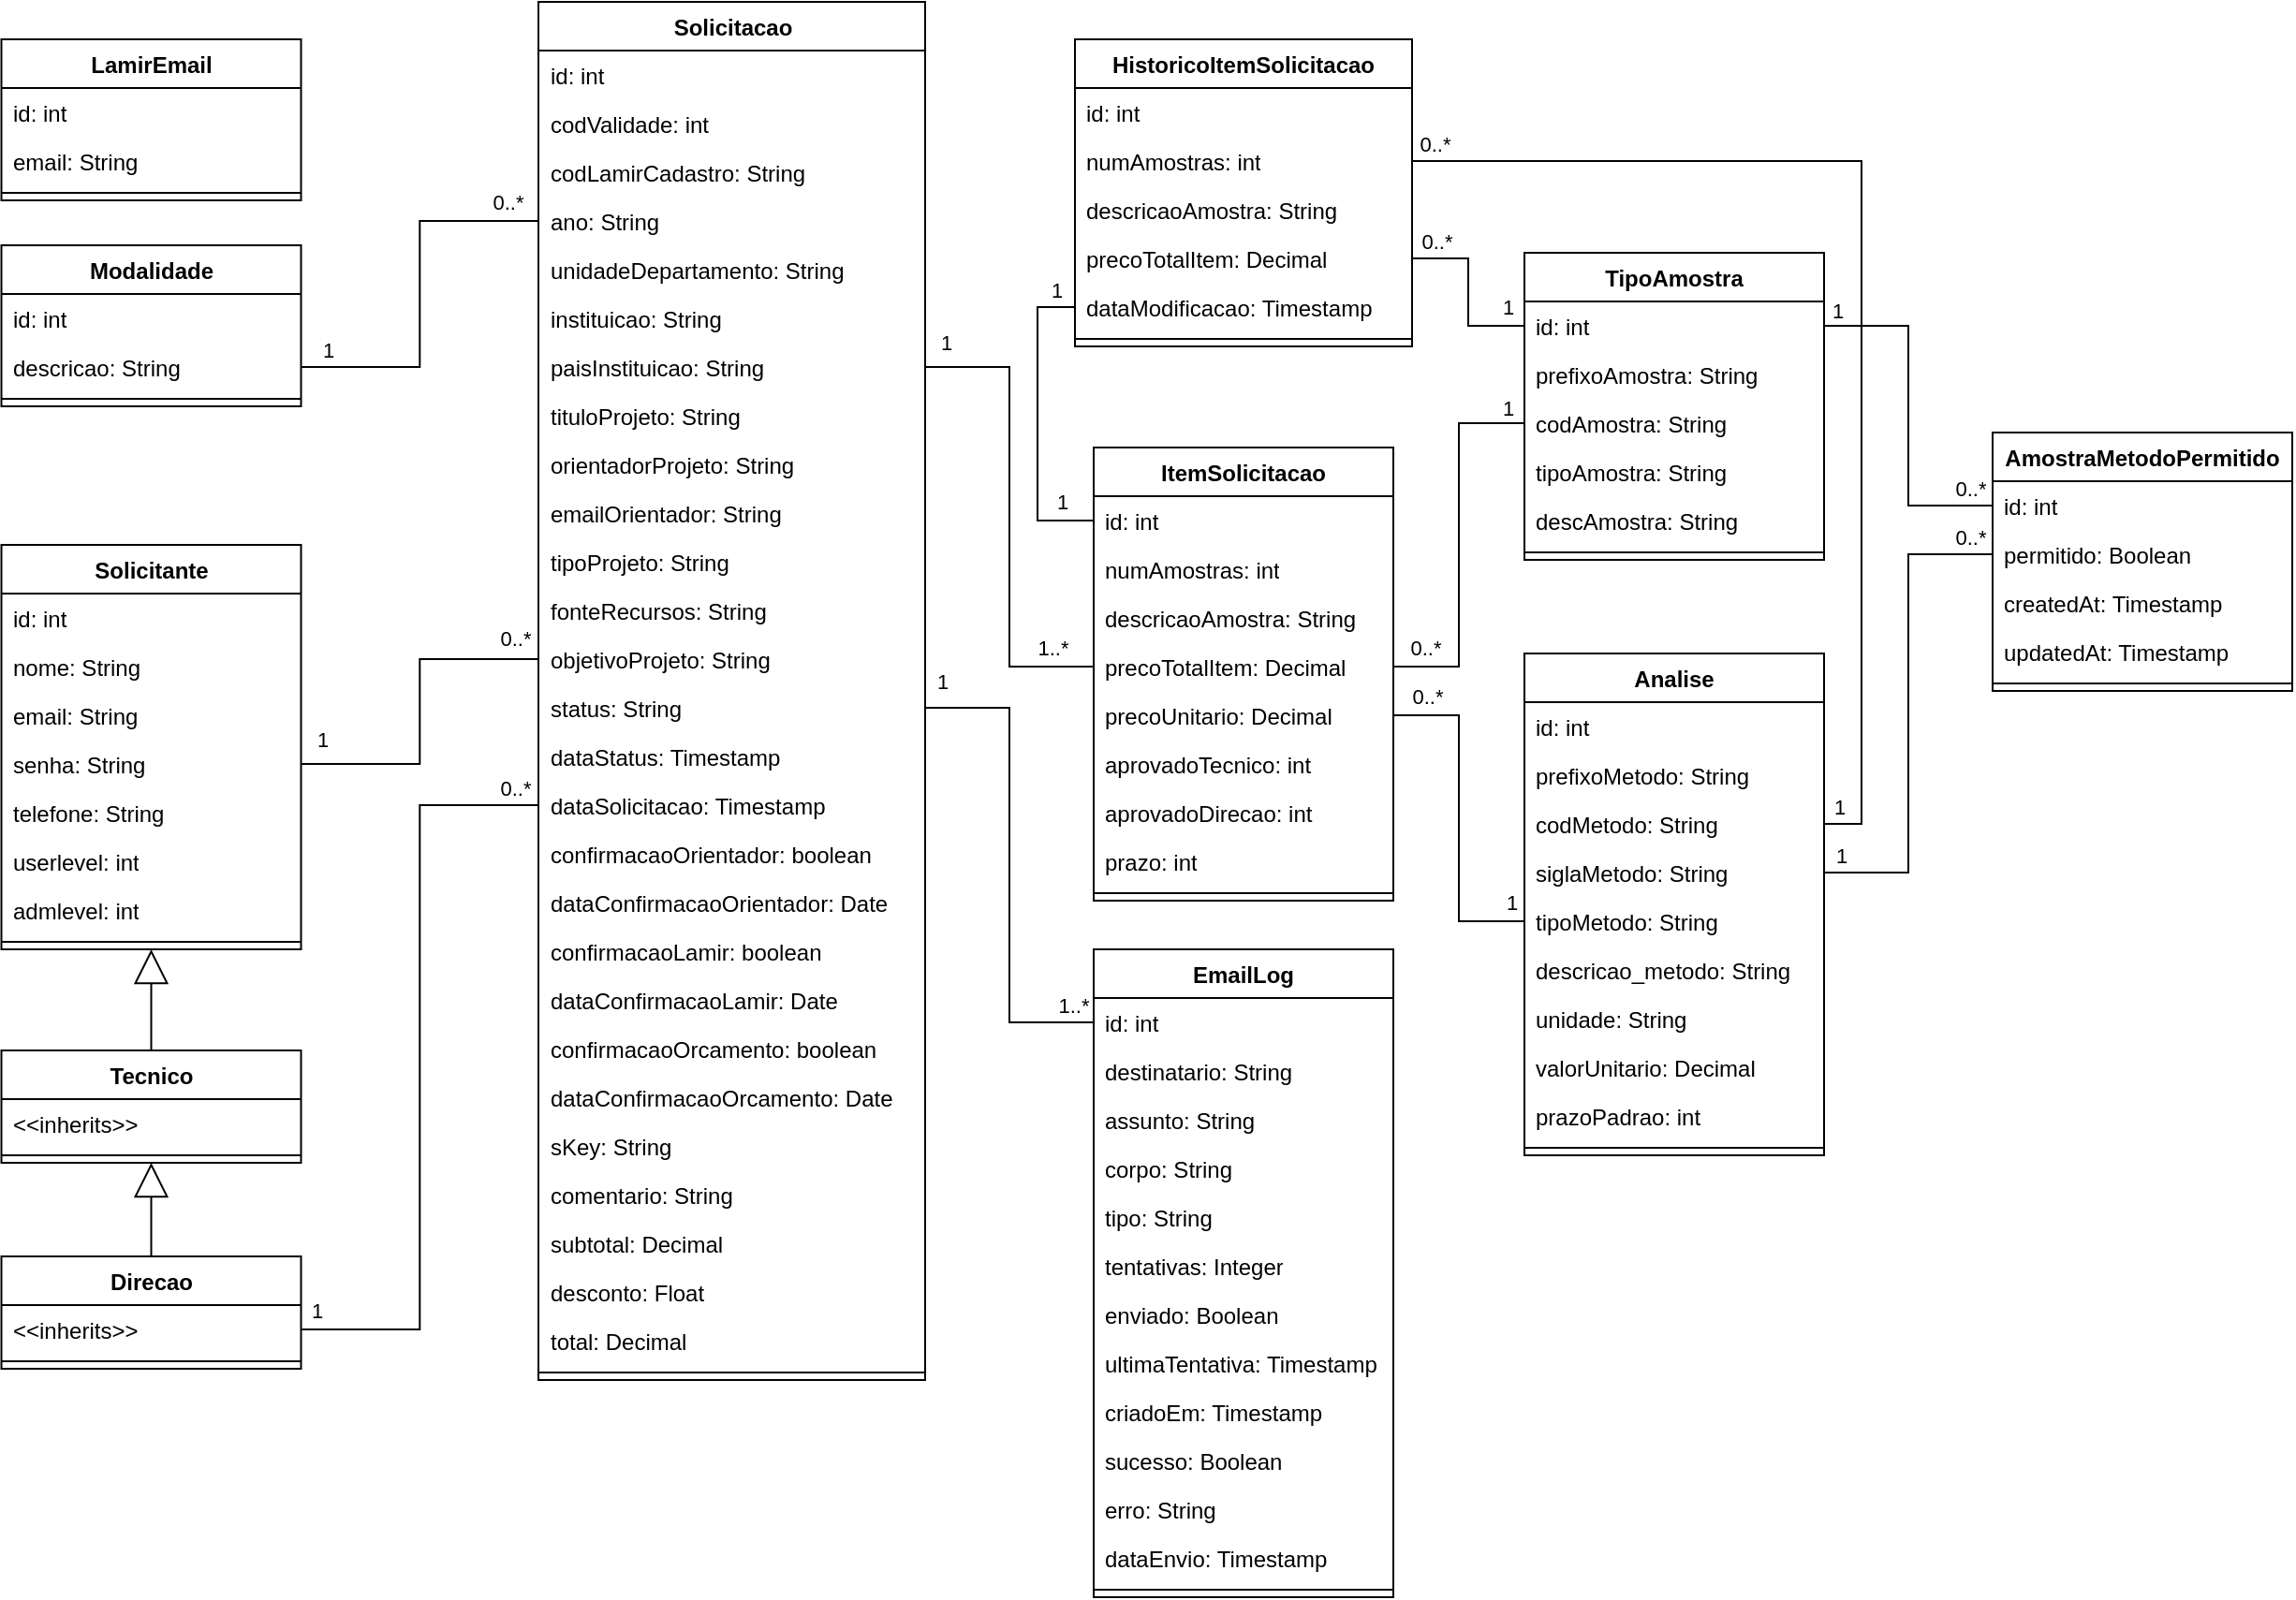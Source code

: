 <mxfile version="26.2.15">
  <diagram name="Página-1" id="T-kE6N22ADqD35Iw9dVv">
    <mxGraphModel dx="2194" dy="1294" grid="1" gridSize="10" guides="1" tooltips="1" connect="1" arrows="1" fold="1" page="1" pageScale="1" pageWidth="1654" pageHeight="1169" math="0" shadow="0">
      <root>
        <mxCell id="0" />
        <mxCell id="1" parent="0" />
        <mxCell id="AepjA9qyx1A8IS-AuZl7-17" value="Solicitante" style="swimlane;fontStyle=1;align=center;verticalAlign=top;childLayout=stackLayout;horizontal=1;startSize=26;horizontalStack=0;resizeParent=1;resizeParentMax=0;resizeLast=0;collapsible=1;marginBottom=0;whiteSpace=wrap;html=1;" parent="1" vertex="1">
          <mxGeometry x="126.75" y="360" width="160" height="216" as="geometry" />
        </mxCell>
        <mxCell id="AepjA9qyx1A8IS-AuZl7-18" value="id: int" style="text;strokeColor=none;fillColor=none;align=left;verticalAlign=top;spacingLeft=4;spacingRight=4;overflow=hidden;rotatable=0;points=[[0,0.5],[1,0.5]];portConstraint=eastwest;whiteSpace=wrap;html=1;" parent="AepjA9qyx1A8IS-AuZl7-17" vertex="1">
          <mxGeometry y="26" width="160" height="26" as="geometry" />
        </mxCell>
        <mxCell id="AepjA9qyx1A8IS-AuZl7-95" value="nome: String" style="text;strokeColor=none;fillColor=none;align=left;verticalAlign=top;spacingLeft=4;spacingRight=4;overflow=hidden;rotatable=0;points=[[0,0.5],[1,0.5]];portConstraint=eastwest;whiteSpace=wrap;html=1;" parent="AepjA9qyx1A8IS-AuZl7-17" vertex="1">
          <mxGeometry y="52" width="160" height="26" as="geometry" />
        </mxCell>
        <mxCell id="AepjA9qyx1A8IS-AuZl7-96" value="email: String" style="text;strokeColor=none;fillColor=none;align=left;verticalAlign=top;spacingLeft=4;spacingRight=4;overflow=hidden;rotatable=0;points=[[0,0.5],[1,0.5]];portConstraint=eastwest;whiteSpace=wrap;html=1;" parent="AepjA9qyx1A8IS-AuZl7-17" vertex="1">
          <mxGeometry y="78" width="160" height="26" as="geometry" />
        </mxCell>
        <mxCell id="AepjA9qyx1A8IS-AuZl7-98" value="senha: String" style="text;strokeColor=none;fillColor=none;align=left;verticalAlign=top;spacingLeft=4;spacingRight=4;overflow=hidden;rotatable=0;points=[[0,0.5],[1,0.5]];portConstraint=eastwest;whiteSpace=wrap;html=1;" parent="AepjA9qyx1A8IS-AuZl7-17" vertex="1">
          <mxGeometry y="104" width="160" height="26" as="geometry" />
        </mxCell>
        <mxCell id="AepjA9qyx1A8IS-AuZl7-99" value="telefone: String" style="text;strokeColor=none;fillColor=none;align=left;verticalAlign=top;spacingLeft=4;spacingRight=4;overflow=hidden;rotatable=0;points=[[0,0.5],[1,0.5]];portConstraint=eastwest;whiteSpace=wrap;html=1;" parent="AepjA9qyx1A8IS-AuZl7-17" vertex="1">
          <mxGeometry y="130" width="160" height="26" as="geometry" />
        </mxCell>
        <mxCell id="AepjA9qyx1A8IS-AuZl7-97" value="userlevel: int" style="text;strokeColor=none;fillColor=none;align=left;verticalAlign=top;spacingLeft=4;spacingRight=4;overflow=hidden;rotatable=0;points=[[0,0.5],[1,0.5]];portConstraint=eastwest;whiteSpace=wrap;html=1;" parent="AepjA9qyx1A8IS-AuZl7-17" vertex="1">
          <mxGeometry y="156" width="160" height="26" as="geometry" />
        </mxCell>
        <mxCell id="AepjA9qyx1A8IS-AuZl7-100" value="admlevel: int" style="text;strokeColor=none;fillColor=none;align=left;verticalAlign=top;spacingLeft=4;spacingRight=4;overflow=hidden;rotatable=0;points=[[0,0.5],[1,0.5]];portConstraint=eastwest;whiteSpace=wrap;html=1;" parent="AepjA9qyx1A8IS-AuZl7-17" vertex="1">
          <mxGeometry y="182" width="160" height="26" as="geometry" />
        </mxCell>
        <mxCell id="AepjA9qyx1A8IS-AuZl7-19" value="" style="line;strokeWidth=1;fillColor=none;align=left;verticalAlign=middle;spacingTop=-1;spacingLeft=3;spacingRight=3;rotatable=0;labelPosition=right;points=[];portConstraint=eastwest;strokeColor=inherit;" parent="AepjA9qyx1A8IS-AuZl7-17" vertex="1">
          <mxGeometry y="208" width="160" height="8" as="geometry" />
        </mxCell>
        <mxCell id="AepjA9qyx1A8IS-AuZl7-101" style="edgeStyle=orthogonalEdgeStyle;rounded=0;orthogonalLoop=1;jettySize=auto;html=1;exitX=0.5;exitY=0;exitDx=0;exitDy=0;endArrow=block;endFill=0;endSize=16;entryX=0.5;entryY=1;entryDx=0;entryDy=0;" parent="1" source="AepjA9qyx1A8IS-AuZl7-25" target="AepjA9qyx1A8IS-AuZl7-17" edge="1">
          <mxGeometry relative="1" as="geometry">
            <mxPoint x="220" y="590" as="targetPoint" />
          </mxGeometry>
        </mxCell>
        <mxCell id="AepjA9qyx1A8IS-AuZl7-25" value="Tecnico" style="swimlane;fontStyle=1;align=center;verticalAlign=top;childLayout=stackLayout;horizontal=1;startSize=26;horizontalStack=0;resizeParent=1;resizeParentMax=0;resizeLast=0;collapsible=1;marginBottom=0;whiteSpace=wrap;html=1;" parent="1" vertex="1">
          <mxGeometry x="126.75" y="630" width="160" height="60" as="geometry" />
        </mxCell>
        <mxCell id="AepjA9qyx1A8IS-AuZl7-26" value="&amp;lt;&amp;lt;inherits&amp;gt;&amp;gt;" style="text;strokeColor=none;fillColor=none;align=left;verticalAlign=top;spacingLeft=4;spacingRight=4;overflow=hidden;rotatable=0;points=[[0,0.5],[1,0.5]];portConstraint=eastwest;whiteSpace=wrap;html=1;" parent="AepjA9qyx1A8IS-AuZl7-25" vertex="1">
          <mxGeometry y="26" width="160" height="26" as="geometry" />
        </mxCell>
        <mxCell id="AepjA9qyx1A8IS-AuZl7-27" value="" style="line;strokeWidth=1;fillColor=none;align=left;verticalAlign=middle;spacingTop=-1;spacingLeft=3;spacingRight=3;rotatable=0;labelPosition=right;points=[];portConstraint=eastwest;strokeColor=inherit;" parent="AepjA9qyx1A8IS-AuZl7-25" vertex="1">
          <mxGeometry y="52" width="160" height="8" as="geometry" />
        </mxCell>
        <mxCell id="AepjA9qyx1A8IS-AuZl7-29" value="ItemSolicitacao" style="swimlane;fontStyle=1;align=center;verticalAlign=top;childLayout=stackLayout;horizontal=1;startSize=26;horizontalStack=0;resizeParent=1;resizeParentMax=0;resizeLast=0;collapsible=1;marginBottom=0;whiteSpace=wrap;html=1;" parent="1" vertex="1">
          <mxGeometry x="710" y="308" width="160" height="242" as="geometry" />
        </mxCell>
        <mxCell id="AepjA9qyx1A8IS-AuZl7-30" value="id: int" style="text;strokeColor=none;fillColor=none;align=left;verticalAlign=top;spacingLeft=4;spacingRight=4;overflow=hidden;rotatable=0;points=[[0,0.5],[1,0.5]];portConstraint=eastwest;whiteSpace=wrap;html=1;" parent="AepjA9qyx1A8IS-AuZl7-29" vertex="1">
          <mxGeometry y="26" width="160" height="26" as="geometry" />
        </mxCell>
        <mxCell id="AepjA9qyx1A8IS-AuZl7-110" value="numAmostras: int" style="text;strokeColor=none;fillColor=none;align=left;verticalAlign=top;spacingLeft=4;spacingRight=4;overflow=hidden;rotatable=0;points=[[0,0.5],[1,0.5]];portConstraint=eastwest;whiteSpace=wrap;html=1;" parent="AepjA9qyx1A8IS-AuZl7-29" vertex="1">
          <mxGeometry y="52" width="160" height="26" as="geometry" />
        </mxCell>
        <mxCell id="AepjA9qyx1A8IS-AuZl7-115" value="descricaoAmostra: String" style="text;strokeColor=none;fillColor=none;align=left;verticalAlign=top;spacingLeft=4;spacingRight=4;overflow=hidden;rotatable=0;points=[[0,0.5],[1,0.5]];portConstraint=eastwest;whiteSpace=wrap;html=1;" parent="AepjA9qyx1A8IS-AuZl7-29" vertex="1">
          <mxGeometry y="78" width="160" height="26" as="geometry" />
        </mxCell>
        <mxCell id="AepjA9qyx1A8IS-AuZl7-112" value="precoTotalItem: Decimal" style="text;strokeColor=none;fillColor=none;align=left;verticalAlign=top;spacingLeft=4;spacingRight=4;overflow=hidden;rotatable=0;points=[[0,0.5],[1,0.5]];portConstraint=eastwest;whiteSpace=wrap;html=1;" parent="AepjA9qyx1A8IS-AuZl7-29" vertex="1">
          <mxGeometry y="104" width="160" height="26" as="geometry" />
        </mxCell>
        <mxCell id="AepjA9qyx1A8IS-AuZl7-114" value="precoUnitario: Decimal" style="text;strokeColor=none;fillColor=none;align=left;verticalAlign=top;spacingLeft=4;spacingRight=4;overflow=hidden;rotatable=0;points=[[0,0.5],[1,0.5]];portConstraint=eastwest;whiteSpace=wrap;html=1;" parent="AepjA9qyx1A8IS-AuZl7-29" vertex="1">
          <mxGeometry y="130" width="160" height="26" as="geometry" />
        </mxCell>
        <mxCell id="AepjA9qyx1A8IS-AuZl7-113" value="aprovadoTecnico: int" style="text;strokeColor=none;fillColor=none;align=left;verticalAlign=top;spacingLeft=4;spacingRight=4;overflow=hidden;rotatable=0;points=[[0,0.5],[1,0.5]];portConstraint=eastwest;whiteSpace=wrap;html=1;" parent="AepjA9qyx1A8IS-AuZl7-29" vertex="1">
          <mxGeometry y="156" width="160" height="26" as="geometry" />
        </mxCell>
        <mxCell id="AepjA9qyx1A8IS-AuZl7-111" value="aprovadoDirecao: int" style="text;strokeColor=none;fillColor=none;align=left;verticalAlign=top;spacingLeft=4;spacingRight=4;overflow=hidden;rotatable=0;points=[[0,0.5],[1,0.5]];portConstraint=eastwest;whiteSpace=wrap;html=1;" parent="AepjA9qyx1A8IS-AuZl7-29" vertex="1">
          <mxGeometry y="182" width="160" height="26" as="geometry" />
        </mxCell>
        <mxCell id="AepjA9qyx1A8IS-AuZl7-116" value="prazo: int" style="text;strokeColor=none;fillColor=none;align=left;verticalAlign=top;spacingLeft=4;spacingRight=4;overflow=hidden;rotatable=0;points=[[0,0.5],[1,0.5]];portConstraint=eastwest;whiteSpace=wrap;html=1;" parent="AepjA9qyx1A8IS-AuZl7-29" vertex="1">
          <mxGeometry y="208" width="160" height="26" as="geometry" />
        </mxCell>
        <mxCell id="AepjA9qyx1A8IS-AuZl7-31" value="" style="line;strokeWidth=1;fillColor=none;align=left;verticalAlign=middle;spacingTop=-1;spacingLeft=3;spacingRight=3;rotatable=0;labelPosition=right;points=[];portConstraint=eastwest;strokeColor=inherit;" parent="AepjA9qyx1A8IS-AuZl7-29" vertex="1">
          <mxGeometry y="234" width="160" height="8" as="geometry" />
        </mxCell>
        <mxCell id="AepjA9qyx1A8IS-AuZl7-33" value="Solicitacao" style="swimlane;fontStyle=1;align=center;verticalAlign=top;childLayout=stackLayout;horizontal=1;startSize=26;horizontalStack=0;resizeParent=1;resizeParentMax=0;resizeLast=0;collapsible=1;marginBottom=0;whiteSpace=wrap;html=1;" parent="1" vertex="1">
          <mxGeometry x="413.5" y="70" width="206.5" height="736" as="geometry" />
        </mxCell>
        <mxCell id="AepjA9qyx1A8IS-AuZl7-34" value="id: int" style="text;strokeColor=none;fillColor=none;align=left;verticalAlign=top;spacingLeft=4;spacingRight=4;overflow=hidden;rotatable=0;points=[[0,0.5],[1,0.5]];portConstraint=eastwest;whiteSpace=wrap;html=1;" parent="AepjA9qyx1A8IS-AuZl7-33" vertex="1">
          <mxGeometry y="26" width="206.5" height="26" as="geometry" />
        </mxCell>
        <mxCell id="AepjA9qyx1A8IS-AuZl7-62" value="codValidade: int" style="text;strokeColor=none;fillColor=none;align=left;verticalAlign=top;spacingLeft=4;spacingRight=4;overflow=hidden;rotatable=0;points=[[0,0.5],[1,0.5]];portConstraint=eastwest;whiteSpace=wrap;html=1;" parent="AepjA9qyx1A8IS-AuZl7-33" vertex="1">
          <mxGeometry y="52" width="206.5" height="26" as="geometry" />
        </mxCell>
        <mxCell id="AepjA9qyx1A8IS-AuZl7-63" value="codLamirCadastro: String" style="text;strokeColor=none;fillColor=none;align=left;verticalAlign=top;spacingLeft=4;spacingRight=4;overflow=hidden;rotatable=0;points=[[0,0.5],[1,0.5]];portConstraint=eastwest;whiteSpace=wrap;html=1;" parent="AepjA9qyx1A8IS-AuZl7-33" vertex="1">
          <mxGeometry y="78" width="206.5" height="26" as="geometry" />
        </mxCell>
        <mxCell id="AepjA9qyx1A8IS-AuZl7-64" value="ano: String" style="text;strokeColor=none;fillColor=none;align=left;verticalAlign=top;spacingLeft=4;spacingRight=4;overflow=hidden;rotatable=0;points=[[0,0.5],[1,0.5]];portConstraint=eastwest;whiteSpace=wrap;html=1;" parent="AepjA9qyx1A8IS-AuZl7-33" vertex="1">
          <mxGeometry y="104" width="206.5" height="26" as="geometry" />
        </mxCell>
        <mxCell id="AepjA9qyx1A8IS-AuZl7-67" value="unidadeDepartamento: String" style="text;strokeColor=none;fillColor=none;align=left;verticalAlign=top;spacingLeft=4;spacingRight=4;overflow=hidden;rotatable=0;points=[[0,0.5],[1,0.5]];portConstraint=eastwest;whiteSpace=wrap;html=1;" parent="AepjA9qyx1A8IS-AuZl7-33" vertex="1">
          <mxGeometry y="130" width="206.5" height="26" as="geometry" />
        </mxCell>
        <mxCell id="AepjA9qyx1A8IS-AuZl7-68" value="instituicao: String" style="text;strokeColor=none;fillColor=none;align=left;verticalAlign=top;spacingLeft=4;spacingRight=4;overflow=hidden;rotatable=0;points=[[0,0.5],[1,0.5]];portConstraint=eastwest;whiteSpace=wrap;html=1;" parent="AepjA9qyx1A8IS-AuZl7-33" vertex="1">
          <mxGeometry y="156" width="206.5" height="26" as="geometry" />
        </mxCell>
        <mxCell id="AepjA9qyx1A8IS-AuZl7-73" value="paisInstituicao: String" style="text;strokeColor=none;fillColor=none;align=left;verticalAlign=top;spacingLeft=4;spacingRight=4;overflow=hidden;rotatable=0;points=[[0,0.5],[1,0.5]];portConstraint=eastwest;whiteSpace=wrap;html=1;" parent="AepjA9qyx1A8IS-AuZl7-33" vertex="1">
          <mxGeometry y="182" width="206.5" height="26" as="geometry" />
        </mxCell>
        <mxCell id="AepjA9qyx1A8IS-AuZl7-74" value="tituloProjeto: String" style="text;strokeColor=none;fillColor=none;align=left;verticalAlign=top;spacingLeft=4;spacingRight=4;overflow=hidden;rotatable=0;points=[[0,0.5],[1,0.5]];portConstraint=eastwest;whiteSpace=wrap;html=1;" parent="AepjA9qyx1A8IS-AuZl7-33" vertex="1">
          <mxGeometry y="208" width="206.5" height="26" as="geometry" />
        </mxCell>
        <mxCell id="AepjA9qyx1A8IS-AuZl7-81" value="orientadorProjeto: String" style="text;strokeColor=none;fillColor=none;align=left;verticalAlign=top;spacingLeft=4;spacingRight=4;overflow=hidden;rotatable=0;points=[[0,0.5],[1,0.5]];portConstraint=eastwest;whiteSpace=wrap;html=1;" parent="AepjA9qyx1A8IS-AuZl7-33" vertex="1">
          <mxGeometry y="234" width="206.5" height="26" as="geometry" />
        </mxCell>
        <mxCell id="AepjA9qyx1A8IS-AuZl7-80" value="emailOrientador: String" style="text;strokeColor=none;fillColor=none;align=left;verticalAlign=top;spacingLeft=4;spacingRight=4;overflow=hidden;rotatable=0;points=[[0,0.5],[1,0.5]];portConstraint=eastwest;whiteSpace=wrap;html=1;" parent="AepjA9qyx1A8IS-AuZl7-33" vertex="1">
          <mxGeometry y="260" width="206.5" height="26" as="geometry" />
        </mxCell>
        <mxCell id="AepjA9qyx1A8IS-AuZl7-79" value="tipoProjeto: String" style="text;strokeColor=none;fillColor=none;align=left;verticalAlign=top;spacingLeft=4;spacingRight=4;overflow=hidden;rotatable=0;points=[[0,0.5],[1,0.5]];portConstraint=eastwest;whiteSpace=wrap;html=1;" parent="AepjA9qyx1A8IS-AuZl7-33" vertex="1">
          <mxGeometry y="286" width="206.5" height="26" as="geometry" />
        </mxCell>
        <mxCell id="AepjA9qyx1A8IS-AuZl7-78" value="fonteRecursos: String" style="text;strokeColor=none;fillColor=none;align=left;verticalAlign=top;spacingLeft=4;spacingRight=4;overflow=hidden;rotatable=0;points=[[0,0.5],[1,0.5]];portConstraint=eastwest;whiteSpace=wrap;html=1;" parent="AepjA9qyx1A8IS-AuZl7-33" vertex="1">
          <mxGeometry y="312" width="206.5" height="26" as="geometry" />
        </mxCell>
        <mxCell id="AepjA9qyx1A8IS-AuZl7-77" value="objetivoProjeto: String" style="text;strokeColor=none;fillColor=none;align=left;verticalAlign=top;spacingLeft=4;spacingRight=4;overflow=hidden;rotatable=0;points=[[0,0.5],[1,0.5]];portConstraint=eastwest;whiteSpace=wrap;html=1;" parent="AepjA9qyx1A8IS-AuZl7-33" vertex="1">
          <mxGeometry y="338" width="206.5" height="26" as="geometry" />
        </mxCell>
        <mxCell id="AepjA9qyx1A8IS-AuZl7-76" value="status: String" style="text;strokeColor=none;fillColor=none;align=left;verticalAlign=top;spacingLeft=4;spacingRight=4;overflow=hidden;rotatable=0;points=[[0,0.5],[1,0.5]];portConstraint=eastwest;whiteSpace=wrap;html=1;" parent="AepjA9qyx1A8IS-AuZl7-33" vertex="1">
          <mxGeometry y="364" width="206.5" height="26" as="geometry" />
        </mxCell>
        <mxCell id="AepjA9qyx1A8IS-AuZl7-75" value="dataStatus: Timestamp" style="text;strokeColor=none;fillColor=none;align=left;verticalAlign=top;spacingLeft=4;spacingRight=4;overflow=hidden;rotatable=0;points=[[0,0.5],[1,0.5]];portConstraint=eastwest;whiteSpace=wrap;html=1;" parent="AepjA9qyx1A8IS-AuZl7-33" vertex="1">
          <mxGeometry y="390" width="206.5" height="26" as="geometry" />
        </mxCell>
        <mxCell id="AepjA9qyx1A8IS-AuZl7-72" value="dataSolicitacao: Timestamp" style="text;strokeColor=none;fillColor=none;align=left;verticalAlign=top;spacingLeft=4;spacingRight=4;overflow=hidden;rotatable=0;points=[[0,0.5],[1,0.5]];portConstraint=eastwest;whiteSpace=wrap;html=1;" parent="AepjA9qyx1A8IS-AuZl7-33" vertex="1">
          <mxGeometry y="416" width="206.5" height="26" as="geometry" />
        </mxCell>
        <mxCell id="AepjA9qyx1A8IS-AuZl7-71" value="confirmacaoOrientador: boolean" style="text;strokeColor=none;fillColor=none;align=left;verticalAlign=top;spacingLeft=4;spacingRight=4;overflow=hidden;rotatable=0;points=[[0,0.5],[1,0.5]];portConstraint=eastwest;whiteSpace=wrap;html=1;" parent="AepjA9qyx1A8IS-AuZl7-33" vertex="1">
          <mxGeometry y="442" width="206.5" height="26" as="geometry" />
        </mxCell>
        <mxCell id="AepjA9qyx1A8IS-AuZl7-86" value="dataConfirmacaoOrientador: Date" style="text;strokeColor=none;fillColor=none;align=left;verticalAlign=top;spacingLeft=4;spacingRight=4;overflow=hidden;rotatable=0;points=[[0,0.5],[1,0.5]];portConstraint=eastwest;whiteSpace=wrap;html=1;" parent="AepjA9qyx1A8IS-AuZl7-33" vertex="1">
          <mxGeometry y="468" width="206.5" height="26" as="geometry" />
        </mxCell>
        <mxCell id="AepjA9qyx1A8IS-AuZl7-85" value="confirmacaoLamir: boolean" style="text;strokeColor=none;fillColor=none;align=left;verticalAlign=top;spacingLeft=4;spacingRight=4;overflow=hidden;rotatable=0;points=[[0,0.5],[1,0.5]];portConstraint=eastwest;whiteSpace=wrap;html=1;" parent="AepjA9qyx1A8IS-AuZl7-33" vertex="1">
          <mxGeometry y="494" width="206.5" height="26" as="geometry" />
        </mxCell>
        <mxCell id="AepjA9qyx1A8IS-AuZl7-84" value="dataConfirmacaoLamir: Date" style="text;strokeColor=none;fillColor=none;align=left;verticalAlign=top;spacingLeft=4;spacingRight=4;overflow=hidden;rotatable=0;points=[[0,0.5],[1,0.5]];portConstraint=eastwest;whiteSpace=wrap;html=1;" parent="AepjA9qyx1A8IS-AuZl7-33" vertex="1">
          <mxGeometry y="520" width="206.5" height="26" as="geometry" />
        </mxCell>
        <mxCell id="AepjA9qyx1A8IS-AuZl7-83" value="confirmacaoOrcamento: boolean" style="text;strokeColor=none;fillColor=none;align=left;verticalAlign=top;spacingLeft=4;spacingRight=4;overflow=hidden;rotatable=0;points=[[0,0.5],[1,0.5]];portConstraint=eastwest;whiteSpace=wrap;html=1;" parent="AepjA9qyx1A8IS-AuZl7-33" vertex="1">
          <mxGeometry y="546" width="206.5" height="26" as="geometry" />
        </mxCell>
        <mxCell id="AepjA9qyx1A8IS-AuZl7-82" value="dataConfirmacaoOrcamento: Date" style="text;strokeColor=none;fillColor=none;align=left;verticalAlign=top;spacingLeft=4;spacingRight=4;overflow=hidden;rotatable=0;points=[[0,0.5],[1,0.5]];portConstraint=eastwest;whiteSpace=wrap;html=1;" parent="AepjA9qyx1A8IS-AuZl7-33" vertex="1">
          <mxGeometry y="572" width="206.5" height="26" as="geometry" />
        </mxCell>
        <mxCell id="AepjA9qyx1A8IS-AuZl7-87" value="sKey: String" style="text;strokeColor=none;fillColor=none;align=left;verticalAlign=top;spacingLeft=4;spacingRight=4;overflow=hidden;rotatable=0;points=[[0,0.5],[1,0.5]];portConstraint=eastwest;whiteSpace=wrap;html=1;" parent="AepjA9qyx1A8IS-AuZl7-33" vertex="1">
          <mxGeometry y="598" width="206.5" height="26" as="geometry" />
        </mxCell>
        <mxCell id="AepjA9qyx1A8IS-AuZl7-90" value="comentario: String" style="text;strokeColor=none;fillColor=none;align=left;verticalAlign=top;spacingLeft=4;spacingRight=4;overflow=hidden;rotatable=0;points=[[0,0.5],[1,0.5]];portConstraint=eastwest;whiteSpace=wrap;html=1;" parent="AepjA9qyx1A8IS-AuZl7-33" vertex="1">
          <mxGeometry y="624" width="206.5" height="26" as="geometry" />
        </mxCell>
        <mxCell id="AepjA9qyx1A8IS-AuZl7-89" value="subtotal: Decimal" style="text;strokeColor=none;fillColor=none;align=left;verticalAlign=top;spacingLeft=4;spacingRight=4;overflow=hidden;rotatable=0;points=[[0,0.5],[1,0.5]];portConstraint=eastwest;whiteSpace=wrap;html=1;" parent="AepjA9qyx1A8IS-AuZl7-33" vertex="1">
          <mxGeometry y="650" width="206.5" height="26" as="geometry" />
        </mxCell>
        <mxCell id="AepjA9qyx1A8IS-AuZl7-88" value="desconto: Float" style="text;strokeColor=none;fillColor=none;align=left;verticalAlign=top;spacingLeft=4;spacingRight=4;overflow=hidden;rotatable=0;points=[[0,0.5],[1,0.5]];portConstraint=eastwest;whiteSpace=wrap;html=1;" parent="AepjA9qyx1A8IS-AuZl7-33" vertex="1">
          <mxGeometry y="676" width="206.5" height="26" as="geometry" />
        </mxCell>
        <mxCell id="AepjA9qyx1A8IS-AuZl7-70" value="total: Decimal" style="text;strokeColor=none;fillColor=none;align=left;verticalAlign=top;spacingLeft=4;spacingRight=4;overflow=hidden;rotatable=0;points=[[0,0.5],[1,0.5]];portConstraint=eastwest;whiteSpace=wrap;html=1;" parent="AepjA9qyx1A8IS-AuZl7-33" vertex="1">
          <mxGeometry y="702" width="206.5" height="26" as="geometry" />
        </mxCell>
        <mxCell id="AepjA9qyx1A8IS-AuZl7-35" value="" style="line;strokeWidth=1;fillColor=none;align=left;verticalAlign=middle;spacingTop=-1;spacingLeft=3;spacingRight=3;rotatable=0;labelPosition=right;points=[];portConstraint=eastwest;strokeColor=inherit;" parent="AepjA9qyx1A8IS-AuZl7-33" vertex="1">
          <mxGeometry y="728" width="206.5" height="8" as="geometry" />
        </mxCell>
        <mxCell id="AepjA9qyx1A8IS-AuZl7-45" value="LamirEmail" style="swimlane;fontStyle=1;align=center;verticalAlign=top;childLayout=stackLayout;horizontal=1;startSize=26;horizontalStack=0;resizeParent=1;resizeParentMax=0;resizeLast=0;collapsible=1;marginBottom=0;whiteSpace=wrap;html=1;" parent="1" vertex="1">
          <mxGeometry x="126.75" y="90" width="160" height="86" as="geometry" />
        </mxCell>
        <mxCell id="AepjA9qyx1A8IS-AuZl7-46" value="id: int" style="text;strokeColor=none;fillColor=none;align=left;verticalAlign=top;spacingLeft=4;spacingRight=4;overflow=hidden;rotatable=0;points=[[0,0.5],[1,0.5]];portConstraint=eastwest;whiteSpace=wrap;html=1;" parent="AepjA9qyx1A8IS-AuZl7-45" vertex="1">
          <mxGeometry y="26" width="160" height="26" as="geometry" />
        </mxCell>
        <mxCell id="AepjA9qyx1A8IS-AuZl7-184" value="email: String" style="text;strokeColor=none;fillColor=none;align=left;verticalAlign=top;spacingLeft=4;spacingRight=4;overflow=hidden;rotatable=0;points=[[0,0.5],[1,0.5]];portConstraint=eastwest;whiteSpace=wrap;html=1;" parent="AepjA9qyx1A8IS-AuZl7-45" vertex="1">
          <mxGeometry y="52" width="160" height="26" as="geometry" />
        </mxCell>
        <mxCell id="AepjA9qyx1A8IS-AuZl7-47" value="" style="line;strokeWidth=1;fillColor=none;align=left;verticalAlign=middle;spacingTop=-1;spacingLeft=3;spacingRight=3;rotatable=0;labelPosition=right;points=[];portConstraint=eastwest;strokeColor=inherit;" parent="AepjA9qyx1A8IS-AuZl7-45" vertex="1">
          <mxGeometry y="78" width="160" height="8" as="geometry" />
        </mxCell>
        <mxCell id="AepjA9qyx1A8IS-AuZl7-53" value="Modalidade" style="swimlane;fontStyle=1;align=center;verticalAlign=top;childLayout=stackLayout;horizontal=1;startSize=26;horizontalStack=0;resizeParent=1;resizeParentMax=0;resizeLast=0;collapsible=1;marginBottom=0;whiteSpace=wrap;html=1;" parent="1" vertex="1">
          <mxGeometry x="126.75" y="200" width="160" height="86" as="geometry" />
        </mxCell>
        <mxCell id="AepjA9qyx1A8IS-AuZl7-54" value="id: int" style="text;strokeColor=none;fillColor=none;align=left;verticalAlign=top;spacingLeft=4;spacingRight=4;overflow=hidden;rotatable=0;points=[[0,0.5],[1,0.5]];portConstraint=eastwest;whiteSpace=wrap;html=1;" parent="AepjA9qyx1A8IS-AuZl7-53" vertex="1">
          <mxGeometry y="26" width="160" height="26" as="geometry" />
        </mxCell>
        <mxCell id="AepjA9qyx1A8IS-AuZl7-91" value="descricao: String" style="text;strokeColor=none;fillColor=none;align=left;verticalAlign=top;spacingLeft=4;spacingRight=4;overflow=hidden;rotatable=0;points=[[0,0.5],[1,0.5]];portConstraint=eastwest;whiteSpace=wrap;html=1;" parent="AepjA9qyx1A8IS-AuZl7-53" vertex="1">
          <mxGeometry y="52" width="160" height="26" as="geometry" />
        </mxCell>
        <mxCell id="AepjA9qyx1A8IS-AuZl7-55" value="" style="line;strokeWidth=1;fillColor=none;align=left;verticalAlign=middle;spacingTop=-1;spacingLeft=3;spacingRight=3;rotatable=0;labelPosition=right;points=[];portConstraint=eastwest;strokeColor=inherit;" parent="AepjA9qyx1A8IS-AuZl7-53" vertex="1">
          <mxGeometry y="78" width="160" height="8" as="geometry" />
        </mxCell>
        <mxCell id="AepjA9qyx1A8IS-AuZl7-156" style="edgeStyle=orthogonalEdgeStyle;rounded=0;orthogonalLoop=1;jettySize=auto;html=1;exitX=1;exitY=0.5;exitDx=0;exitDy=0;entryX=0;entryY=0.5;entryDx=0;entryDy=0;endArrow=none;startFill=0;" parent="1" source="AepjA9qyx1A8IS-AuZl7-103" target="AepjA9qyx1A8IS-AuZl7-72" edge="1">
          <mxGeometry relative="1" as="geometry" />
        </mxCell>
        <mxCell id="AepjA9qyx1A8IS-AuZl7-160" value="1" style="edgeLabel;html=1;align=center;verticalAlign=middle;resizable=0;points=[];" parent="AepjA9qyx1A8IS-AuZl7-156" vertex="1" connectable="0">
          <mxGeometry x="-0.881" relative="1" as="geometry">
            <mxPoint x="-16" y="-10" as="offset" />
          </mxGeometry>
        </mxCell>
        <mxCell id="AepjA9qyx1A8IS-AuZl7-161" value="0..*" style="edgeLabel;html=1;align=center;verticalAlign=middle;resizable=0;points=[];" parent="AepjA9qyx1A8IS-AuZl7-156" vertex="1" connectable="0">
          <mxGeometry x="0.861" y="-2" relative="1" as="geometry">
            <mxPoint x="15" y="-11" as="offset" />
          </mxGeometry>
        </mxCell>
        <mxCell id="AepjA9qyx1A8IS-AuZl7-102" value="Direcao" style="swimlane;fontStyle=1;align=center;verticalAlign=top;childLayout=stackLayout;horizontal=1;startSize=26;horizontalStack=0;resizeParent=1;resizeParentMax=0;resizeLast=0;collapsible=1;marginBottom=0;whiteSpace=wrap;html=1;" parent="1" vertex="1">
          <mxGeometry x="126.75" y="740" width="160" height="60" as="geometry" />
        </mxCell>
        <mxCell id="AepjA9qyx1A8IS-AuZl7-103" value="&amp;lt;&amp;lt;inherits&amp;gt;&amp;gt;" style="text;strokeColor=none;fillColor=none;align=left;verticalAlign=top;spacingLeft=4;spacingRight=4;overflow=hidden;rotatable=0;points=[[0,0.5],[1,0.5]];portConstraint=eastwest;whiteSpace=wrap;html=1;" parent="AepjA9qyx1A8IS-AuZl7-102" vertex="1">
          <mxGeometry y="26" width="160" height="26" as="geometry" />
        </mxCell>
        <mxCell id="AepjA9qyx1A8IS-AuZl7-104" value="" style="line;strokeWidth=1;fillColor=none;align=left;verticalAlign=middle;spacingTop=-1;spacingLeft=3;spacingRight=3;rotatable=0;labelPosition=right;points=[];portConstraint=eastwest;strokeColor=inherit;" parent="AepjA9qyx1A8IS-AuZl7-102" vertex="1">
          <mxGeometry y="52" width="160" height="8" as="geometry" />
        </mxCell>
        <mxCell id="AepjA9qyx1A8IS-AuZl7-119" style="edgeStyle=orthogonalEdgeStyle;rounded=0;orthogonalLoop=1;jettySize=auto;html=1;exitX=0;exitY=0.5;exitDx=0;exitDy=0;entryX=1;entryY=0.5;entryDx=0;entryDy=0;endArrow=none;startFill=0;" parent="1" source="AepjA9qyx1A8IS-AuZl7-112" target="AepjA9qyx1A8IS-AuZl7-73" edge="1">
          <mxGeometry relative="1" as="geometry" />
        </mxCell>
        <mxCell id="AepjA9qyx1A8IS-AuZl7-120" value="1" style="edgeLabel;html=1;align=center;verticalAlign=middle;resizable=0;points=[];" parent="AepjA9qyx1A8IS-AuZl7-119" vertex="1" connectable="0">
          <mxGeometry x="0.845" y="-1" relative="1" as="geometry">
            <mxPoint x="-9" y="-12" as="offset" />
          </mxGeometry>
        </mxCell>
        <mxCell id="AepjA9qyx1A8IS-AuZl7-121" value="1..*" style="edgeLabel;html=1;align=center;verticalAlign=middle;resizable=0;points=[];" parent="AepjA9qyx1A8IS-AuZl7-119" vertex="1" connectable="0">
          <mxGeometry x="-0.853" y="-1" relative="1" as="geometry">
            <mxPoint x="-4" y="-9" as="offset" />
          </mxGeometry>
        </mxCell>
        <mxCell id="AepjA9qyx1A8IS-AuZl7-122" style="edgeStyle=orthogonalEdgeStyle;rounded=0;orthogonalLoop=1;jettySize=auto;html=1;exitX=1;exitY=0.5;exitDx=0;exitDy=0;entryX=0;entryY=0.5;entryDx=0;entryDy=0;endArrow=none;startFill=0;" parent="1" source="AepjA9qyx1A8IS-AuZl7-91" target="AepjA9qyx1A8IS-AuZl7-64" edge="1">
          <mxGeometry relative="1" as="geometry" />
        </mxCell>
        <mxCell id="AepjA9qyx1A8IS-AuZl7-123" value="1" style="edgeLabel;html=1;align=center;verticalAlign=middle;resizable=0;points=[];" parent="AepjA9qyx1A8IS-AuZl7-122" vertex="1" connectable="0">
          <mxGeometry x="-0.87" relative="1" as="geometry">
            <mxPoint y="-9" as="offset" />
          </mxGeometry>
        </mxCell>
        <mxCell id="AepjA9qyx1A8IS-AuZl7-124" value="0..*" style="edgeLabel;html=1;align=center;verticalAlign=middle;resizable=0;points=[];" parent="AepjA9qyx1A8IS-AuZl7-122" vertex="1" connectable="0">
          <mxGeometry x="0.866" y="-1" relative="1" as="geometry">
            <mxPoint x="-3" y="-11" as="offset" />
          </mxGeometry>
        </mxCell>
        <mxCell id="AepjA9qyx1A8IS-AuZl7-125" value="TipoAmostra" style="swimlane;fontStyle=1;align=center;verticalAlign=top;childLayout=stackLayout;horizontal=1;startSize=26;horizontalStack=0;resizeParent=1;resizeParentMax=0;resizeLast=0;collapsible=1;marginBottom=0;whiteSpace=wrap;html=1;" parent="1" vertex="1">
          <mxGeometry x="940" y="204" width="160" height="164" as="geometry" />
        </mxCell>
        <mxCell id="AepjA9qyx1A8IS-AuZl7-126" value="id: int" style="text;strokeColor=none;fillColor=none;align=left;verticalAlign=top;spacingLeft=4;spacingRight=4;overflow=hidden;rotatable=0;points=[[0,0.5],[1,0.5]];portConstraint=eastwest;whiteSpace=wrap;html=1;" parent="AepjA9qyx1A8IS-AuZl7-125" vertex="1">
          <mxGeometry y="26" width="160" height="26" as="geometry" />
        </mxCell>
        <mxCell id="AepjA9qyx1A8IS-AuZl7-129" value="prefixoAmostra: String" style="text;strokeColor=none;fillColor=none;align=left;verticalAlign=top;spacingLeft=4;spacingRight=4;overflow=hidden;rotatable=0;points=[[0,0.5],[1,0.5]];portConstraint=eastwest;whiteSpace=wrap;html=1;" parent="AepjA9qyx1A8IS-AuZl7-125" vertex="1">
          <mxGeometry y="52" width="160" height="26" as="geometry" />
        </mxCell>
        <mxCell id="AepjA9qyx1A8IS-AuZl7-131" value="codAmostra: String" style="text;strokeColor=none;fillColor=none;align=left;verticalAlign=top;spacingLeft=4;spacingRight=4;overflow=hidden;rotatable=0;points=[[0,0.5],[1,0.5]];portConstraint=eastwest;whiteSpace=wrap;html=1;" parent="AepjA9qyx1A8IS-AuZl7-125" vertex="1">
          <mxGeometry y="78" width="160" height="26" as="geometry" />
        </mxCell>
        <mxCell id="AepjA9qyx1A8IS-AuZl7-132" value="tipoAmostra: String" style="text;strokeColor=none;fillColor=none;align=left;verticalAlign=top;spacingLeft=4;spacingRight=4;overflow=hidden;rotatable=0;points=[[0,0.5],[1,0.5]];portConstraint=eastwest;whiteSpace=wrap;html=1;" parent="AepjA9qyx1A8IS-AuZl7-125" vertex="1">
          <mxGeometry y="104" width="160" height="26" as="geometry" />
        </mxCell>
        <mxCell id="AepjA9qyx1A8IS-AuZl7-130" value="descAmostra: String" style="text;strokeColor=none;fillColor=none;align=left;verticalAlign=top;spacingLeft=4;spacingRight=4;overflow=hidden;rotatable=0;points=[[0,0.5],[1,0.5]];portConstraint=eastwest;whiteSpace=wrap;html=1;" parent="AepjA9qyx1A8IS-AuZl7-125" vertex="1">
          <mxGeometry y="130" width="160" height="26" as="geometry" />
        </mxCell>
        <mxCell id="AepjA9qyx1A8IS-AuZl7-127" value="" style="line;strokeWidth=1;fillColor=none;align=left;verticalAlign=middle;spacingTop=-1;spacingLeft=3;spacingRight=3;rotatable=0;labelPosition=right;points=[];portConstraint=eastwest;strokeColor=inherit;" parent="AepjA9qyx1A8IS-AuZl7-125" vertex="1">
          <mxGeometry y="156" width="160" height="8" as="geometry" />
        </mxCell>
        <mxCell id="AepjA9qyx1A8IS-AuZl7-133" style="edgeStyle=orthogonalEdgeStyle;rounded=0;orthogonalLoop=1;jettySize=auto;html=1;exitX=0;exitY=0.5;exitDx=0;exitDy=0;entryX=1;entryY=0.5;entryDx=0;entryDy=0;endArrow=none;startFill=0;" parent="1" source="AepjA9qyx1A8IS-AuZl7-131" target="AepjA9qyx1A8IS-AuZl7-112" edge="1">
          <mxGeometry relative="1" as="geometry" />
        </mxCell>
        <mxCell id="AepjA9qyx1A8IS-AuZl7-134" value="1" style="edgeLabel;html=1;align=center;verticalAlign=middle;resizable=0;points=[];" parent="AepjA9qyx1A8IS-AuZl7-133" vertex="1" connectable="0">
          <mxGeometry x="-0.834" relative="1" as="geometry">
            <mxPoint x="7" y="-8" as="offset" />
          </mxGeometry>
        </mxCell>
        <mxCell id="AepjA9qyx1A8IS-AuZl7-135" value="0..*" style="edgeLabel;html=1;align=center;verticalAlign=middle;resizable=0;points=[];" parent="AepjA9qyx1A8IS-AuZl7-133" vertex="1" connectable="0">
          <mxGeometry x="0.85" y="-1" relative="1" as="geometry">
            <mxPoint x="2" y="-9" as="offset" />
          </mxGeometry>
        </mxCell>
        <mxCell id="AepjA9qyx1A8IS-AuZl7-136" value="Analise" style="swimlane;fontStyle=1;align=center;verticalAlign=top;childLayout=stackLayout;horizontal=1;startSize=26;horizontalStack=0;resizeParent=1;resizeParentMax=0;resizeLast=0;collapsible=1;marginBottom=0;whiteSpace=wrap;html=1;" parent="1" vertex="1">
          <mxGeometry x="940" y="418" width="160" height="268" as="geometry" />
        </mxCell>
        <mxCell id="AepjA9qyx1A8IS-AuZl7-137" value="id: int" style="text;strokeColor=none;fillColor=none;align=left;verticalAlign=top;spacingLeft=4;spacingRight=4;overflow=hidden;rotatable=0;points=[[0,0.5],[1,0.5]];portConstraint=eastwest;whiteSpace=wrap;html=1;" parent="AepjA9qyx1A8IS-AuZl7-136" vertex="1">
          <mxGeometry y="26" width="160" height="26" as="geometry" />
        </mxCell>
        <mxCell id="AepjA9qyx1A8IS-AuZl7-144" value="prefixoMetodo: String" style="text;strokeColor=none;fillColor=none;align=left;verticalAlign=top;spacingLeft=4;spacingRight=4;overflow=hidden;rotatable=0;points=[[0,0.5],[1,0.5]];portConstraint=eastwest;whiteSpace=wrap;html=1;" parent="AepjA9qyx1A8IS-AuZl7-136" vertex="1">
          <mxGeometry y="52" width="160" height="26" as="geometry" />
        </mxCell>
        <mxCell id="AepjA9qyx1A8IS-AuZl7-148" value="codMetodo: String" style="text;strokeColor=none;fillColor=none;align=left;verticalAlign=top;spacingLeft=4;spacingRight=4;overflow=hidden;rotatable=0;points=[[0,0.5],[1,0.5]];portConstraint=eastwest;whiteSpace=wrap;html=1;" parent="AepjA9qyx1A8IS-AuZl7-136" vertex="1">
          <mxGeometry y="78" width="160" height="26" as="geometry" />
        </mxCell>
        <mxCell id="AepjA9qyx1A8IS-AuZl7-150" value="siglaMetodo: String" style="text;strokeColor=none;fillColor=none;align=left;verticalAlign=top;spacingLeft=4;spacingRight=4;overflow=hidden;rotatable=0;points=[[0,0.5],[1,0.5]];portConstraint=eastwest;whiteSpace=wrap;html=1;" parent="AepjA9qyx1A8IS-AuZl7-136" vertex="1">
          <mxGeometry y="104" width="160" height="26" as="geometry" />
        </mxCell>
        <mxCell id="AepjA9qyx1A8IS-AuZl7-149" value="tipoMetodo: String" style="text;strokeColor=none;fillColor=none;align=left;verticalAlign=top;spacingLeft=4;spacingRight=4;overflow=hidden;rotatable=0;points=[[0,0.5],[1,0.5]];portConstraint=eastwest;whiteSpace=wrap;html=1;" parent="AepjA9qyx1A8IS-AuZl7-136" vertex="1">
          <mxGeometry y="130" width="160" height="26" as="geometry" />
        </mxCell>
        <mxCell id="AepjA9qyx1A8IS-AuZl7-147" value="descricao_metodo: String" style="text;strokeColor=none;fillColor=none;align=left;verticalAlign=top;spacingLeft=4;spacingRight=4;overflow=hidden;rotatable=0;points=[[0,0.5],[1,0.5]];portConstraint=eastwest;whiteSpace=wrap;html=1;" parent="AepjA9qyx1A8IS-AuZl7-136" vertex="1">
          <mxGeometry y="156" width="160" height="26" as="geometry" />
        </mxCell>
        <mxCell id="AepjA9qyx1A8IS-AuZl7-146" value="unidade: String" style="text;strokeColor=none;fillColor=none;align=left;verticalAlign=top;spacingLeft=4;spacingRight=4;overflow=hidden;rotatable=0;points=[[0,0.5],[1,0.5]];portConstraint=eastwest;whiteSpace=wrap;html=1;" parent="AepjA9qyx1A8IS-AuZl7-136" vertex="1">
          <mxGeometry y="182" width="160" height="26" as="geometry" />
        </mxCell>
        <mxCell id="AepjA9qyx1A8IS-AuZl7-145" value="valorUnitario: Decimal" style="text;strokeColor=none;fillColor=none;align=left;verticalAlign=top;spacingLeft=4;spacingRight=4;overflow=hidden;rotatable=0;points=[[0,0.5],[1,0.5]];portConstraint=eastwest;whiteSpace=wrap;html=1;" parent="AepjA9qyx1A8IS-AuZl7-136" vertex="1">
          <mxGeometry y="208" width="160" height="26" as="geometry" />
        </mxCell>
        <mxCell id="AepjA9qyx1A8IS-AuZl7-151" value="prazoPadrao: int" style="text;strokeColor=none;fillColor=none;align=left;verticalAlign=top;spacingLeft=4;spacingRight=4;overflow=hidden;rotatable=0;points=[[0,0.5],[1,0.5]];portConstraint=eastwest;whiteSpace=wrap;html=1;" parent="AepjA9qyx1A8IS-AuZl7-136" vertex="1">
          <mxGeometry y="234" width="160" height="26" as="geometry" />
        </mxCell>
        <mxCell id="AepjA9qyx1A8IS-AuZl7-142" value="" style="line;strokeWidth=1;fillColor=none;align=left;verticalAlign=middle;spacingTop=-1;spacingLeft=3;spacingRight=3;rotatable=0;labelPosition=right;points=[];portConstraint=eastwest;strokeColor=inherit;" parent="AepjA9qyx1A8IS-AuZl7-136" vertex="1">
          <mxGeometry y="260" width="160" height="8" as="geometry" />
        </mxCell>
        <mxCell id="AepjA9qyx1A8IS-AuZl7-152" style="edgeStyle=orthogonalEdgeStyle;rounded=0;orthogonalLoop=1;jettySize=auto;html=1;exitX=0;exitY=0.5;exitDx=0;exitDy=0;entryX=1;entryY=0.5;entryDx=0;entryDy=0;endArrow=none;startFill=0;" parent="1" source="AepjA9qyx1A8IS-AuZl7-149" target="AepjA9qyx1A8IS-AuZl7-114" edge="1">
          <mxGeometry relative="1" as="geometry" />
        </mxCell>
        <mxCell id="AepjA9qyx1A8IS-AuZl7-153" value="1" style="edgeLabel;html=1;align=center;verticalAlign=middle;resizable=0;points=[];" parent="AepjA9qyx1A8IS-AuZl7-152" vertex="1" connectable="0">
          <mxGeometry x="-0.895" y="-1" relative="1" as="geometry">
            <mxPoint x="2" y="-9" as="offset" />
          </mxGeometry>
        </mxCell>
        <mxCell id="AepjA9qyx1A8IS-AuZl7-154" value="0..*" style="edgeLabel;html=1;align=center;verticalAlign=middle;resizable=0;points=[];" parent="AepjA9qyx1A8IS-AuZl7-152" vertex="1" connectable="0">
          <mxGeometry x="0.933" y="1" relative="1" as="geometry">
            <mxPoint x="12" y="-11" as="offset" />
          </mxGeometry>
        </mxCell>
        <mxCell id="AepjA9qyx1A8IS-AuZl7-157" style="edgeStyle=orthogonalEdgeStyle;rounded=0;orthogonalLoop=1;jettySize=auto;html=1;exitX=1;exitY=0.5;exitDx=0;exitDy=0;entryX=0;entryY=0.5;entryDx=0;entryDy=0;endArrow=none;startFill=0;" parent="1" source="AepjA9qyx1A8IS-AuZl7-98" target="AepjA9qyx1A8IS-AuZl7-77" edge="1">
          <mxGeometry relative="1" as="geometry" />
        </mxCell>
        <mxCell id="AepjA9qyx1A8IS-AuZl7-158" value="1" style="edgeLabel;html=1;align=center;verticalAlign=middle;resizable=0;points=[];" parent="AepjA9qyx1A8IS-AuZl7-157" vertex="1" connectable="0">
          <mxGeometry x="-0.883" y="-1" relative="1" as="geometry">
            <mxPoint y="-14" as="offset" />
          </mxGeometry>
        </mxCell>
        <mxCell id="AepjA9qyx1A8IS-AuZl7-159" value="0..*" style="edgeLabel;html=1;align=center;verticalAlign=middle;resizable=0;points=[];" parent="AepjA9qyx1A8IS-AuZl7-157" vertex="1" connectable="0">
          <mxGeometry x="0.88" relative="1" as="geometry">
            <mxPoint x="-2" y="-11" as="offset" />
          </mxGeometry>
        </mxCell>
        <mxCell id="AepjA9qyx1A8IS-AuZl7-162" value="HistoricoItemSolicitacao" style="swimlane;fontStyle=1;align=center;verticalAlign=top;childLayout=stackLayout;horizontal=1;startSize=26;horizontalStack=0;resizeParent=1;resizeParentMax=0;resizeLast=0;collapsible=1;marginBottom=0;whiteSpace=wrap;html=1;" parent="1" vertex="1">
          <mxGeometry x="700" y="90" width="180" height="164" as="geometry" />
        </mxCell>
        <mxCell id="AepjA9qyx1A8IS-AuZl7-163" value="id: int" style="text;strokeColor=none;fillColor=none;align=left;verticalAlign=top;spacingLeft=4;spacingRight=4;overflow=hidden;rotatable=0;points=[[0,0.5],[1,0.5]];portConstraint=eastwest;whiteSpace=wrap;html=1;" parent="AepjA9qyx1A8IS-AuZl7-162" vertex="1">
          <mxGeometry y="26" width="180" height="26" as="geometry" />
        </mxCell>
        <mxCell id="AepjA9qyx1A8IS-AuZl7-167" value="numAmostras: int" style="text;strokeColor=none;fillColor=none;align=left;verticalAlign=top;spacingLeft=4;spacingRight=4;overflow=hidden;rotatable=0;points=[[0,0.5],[1,0.5]];portConstraint=eastwest;whiteSpace=wrap;html=1;" parent="AepjA9qyx1A8IS-AuZl7-162" vertex="1">
          <mxGeometry y="52" width="180" height="26" as="geometry" />
        </mxCell>
        <mxCell id="AepjA9qyx1A8IS-AuZl7-169" value="descricaoAmostra: String" style="text;strokeColor=none;fillColor=none;align=left;verticalAlign=top;spacingLeft=4;spacingRight=4;overflow=hidden;rotatable=0;points=[[0,0.5],[1,0.5]];portConstraint=eastwest;whiteSpace=wrap;html=1;" parent="AepjA9qyx1A8IS-AuZl7-162" vertex="1">
          <mxGeometry y="78" width="180" height="26" as="geometry" />
        </mxCell>
        <mxCell id="AepjA9qyx1A8IS-AuZl7-168" value="precoTotalItem: Decimal" style="text;strokeColor=none;fillColor=none;align=left;verticalAlign=top;spacingLeft=4;spacingRight=4;overflow=hidden;rotatable=0;points=[[0,0.5],[1,0.5]];portConstraint=eastwest;whiteSpace=wrap;html=1;" parent="AepjA9qyx1A8IS-AuZl7-162" vertex="1">
          <mxGeometry y="104" width="180" height="26" as="geometry" />
        </mxCell>
        <mxCell id="AepjA9qyx1A8IS-AuZl7-166" value="dataModificacao: Timestamp" style="text;strokeColor=none;fillColor=none;align=left;verticalAlign=top;spacingLeft=4;spacingRight=4;overflow=hidden;rotatable=0;points=[[0,0.5],[1,0.5]];portConstraint=eastwest;whiteSpace=wrap;html=1;" parent="AepjA9qyx1A8IS-AuZl7-162" vertex="1">
          <mxGeometry y="130" width="180" height="26" as="geometry" />
        </mxCell>
        <mxCell id="AepjA9qyx1A8IS-AuZl7-164" value="" style="line;strokeWidth=1;fillColor=none;align=left;verticalAlign=middle;spacingTop=-1;spacingLeft=3;spacingRight=3;rotatable=0;labelPosition=right;points=[];portConstraint=eastwest;strokeColor=inherit;" parent="AepjA9qyx1A8IS-AuZl7-162" vertex="1">
          <mxGeometry y="156" width="180" height="8" as="geometry" />
        </mxCell>
        <mxCell id="AepjA9qyx1A8IS-AuZl7-174" style="edgeStyle=orthogonalEdgeStyle;rounded=0;orthogonalLoop=1;jettySize=auto;html=1;exitX=0;exitY=0.5;exitDx=0;exitDy=0;entryX=0;entryY=0.5;entryDx=0;entryDy=0;endArrow=none;startFill=0;" parent="1" source="AepjA9qyx1A8IS-AuZl7-166" target="AepjA9qyx1A8IS-AuZl7-30" edge="1">
          <mxGeometry relative="1" as="geometry" />
        </mxCell>
        <mxCell id="AepjA9qyx1A8IS-AuZl7-175" value="1" style="edgeLabel;html=1;align=center;verticalAlign=middle;resizable=0;points=[];" parent="AepjA9qyx1A8IS-AuZl7-174" vertex="1" connectable="0">
          <mxGeometry x="-0.875" relative="1" as="geometry">
            <mxPoint y="-9" as="offset" />
          </mxGeometry>
        </mxCell>
        <mxCell id="AepjA9qyx1A8IS-AuZl7-176" value="1" style="edgeLabel;html=1;align=center;verticalAlign=middle;resizable=0;points=[];" parent="AepjA9qyx1A8IS-AuZl7-174" vertex="1" connectable="0">
          <mxGeometry x="0.831" relative="1" as="geometry">
            <mxPoint x="-3" y="-10" as="offset" />
          </mxGeometry>
        </mxCell>
        <mxCell id="AepjA9qyx1A8IS-AuZl7-177" style="edgeStyle=orthogonalEdgeStyle;rounded=0;orthogonalLoop=1;jettySize=auto;html=1;exitX=1;exitY=0.5;exitDx=0;exitDy=0;entryX=0;entryY=0.5;entryDx=0;entryDy=0;endArrow=none;startFill=0;" parent="1" source="AepjA9qyx1A8IS-AuZl7-168" target="AepjA9qyx1A8IS-AuZl7-126" edge="1">
          <mxGeometry relative="1" as="geometry" />
        </mxCell>
        <mxCell id="AepjA9qyx1A8IS-AuZl7-179" value="1" style="edgeLabel;html=1;align=center;verticalAlign=middle;resizable=0;points=[];" parent="AepjA9qyx1A8IS-AuZl7-177" vertex="1" connectable="0">
          <mxGeometry x="-0.738" relative="1" as="geometry">
            <mxPoint x="38" y="26" as="offset" />
          </mxGeometry>
        </mxCell>
        <mxCell id="AepjA9qyx1A8IS-AuZl7-180" value="0..*" style="edgeLabel;html=1;align=center;verticalAlign=middle;resizable=0;points=[];" parent="AepjA9qyx1A8IS-AuZl7-177" vertex="1" connectable="0">
          <mxGeometry x="-0.863" y="1" relative="1" as="geometry">
            <mxPoint x="6" y="-8" as="offset" />
          </mxGeometry>
        </mxCell>
        <mxCell id="AepjA9qyx1A8IS-AuZl7-178" style="edgeStyle=orthogonalEdgeStyle;rounded=0;orthogonalLoop=1;jettySize=auto;html=1;exitX=1;exitY=0.5;exitDx=0;exitDy=0;entryX=1;entryY=0.5;entryDx=0;entryDy=0;endArrow=none;startFill=0;" parent="1" source="AepjA9qyx1A8IS-AuZl7-167" target="AepjA9qyx1A8IS-AuZl7-148" edge="1">
          <mxGeometry relative="1" as="geometry" />
        </mxCell>
        <mxCell id="AepjA9qyx1A8IS-AuZl7-181" value="0..*" style="edgeLabel;html=1;align=center;verticalAlign=middle;resizable=0;points=[];" parent="AepjA9qyx1A8IS-AuZl7-178" vertex="1" connectable="0">
          <mxGeometry x="-0.951" y="1" relative="1" as="geometry">
            <mxPoint x="-3" y="-8" as="offset" />
          </mxGeometry>
        </mxCell>
        <mxCell id="AepjA9qyx1A8IS-AuZl7-182" value="1" style="edgeLabel;html=1;align=center;verticalAlign=middle;resizable=0;points=[];" parent="AepjA9qyx1A8IS-AuZl7-178" vertex="1" connectable="0">
          <mxGeometry x="0.98" relative="1" as="geometry">
            <mxPoint x="2" y="-9" as="offset" />
          </mxGeometry>
        </mxCell>
        <mxCell id="AepjA9qyx1A8IS-AuZl7-183" style="edgeStyle=orthogonalEdgeStyle;rounded=0;orthogonalLoop=1;jettySize=auto;html=1;exitX=0.5;exitY=0;exitDx=0;exitDy=0;endArrow=block;endFill=0;endSize=16;entryX=0.5;entryY=1;entryDx=0;entryDy=0;" parent="1" source="AepjA9qyx1A8IS-AuZl7-102" target="AepjA9qyx1A8IS-AuZl7-25" edge="1">
          <mxGeometry relative="1" as="geometry">
            <mxPoint x="217" y="586" as="targetPoint" />
            <mxPoint x="217" y="640" as="sourcePoint" />
          </mxGeometry>
        </mxCell>
        <mxCell id="as5ojYJOjWRd-hc5GD5D-1" value="AmostraMetodoPermitido" style="swimlane;fontStyle=1;align=center;verticalAlign=top;childLayout=stackLayout;horizontal=1;startSize=26;horizontalStack=0;resizeParent=1;resizeParentMax=0;resizeLast=0;collapsible=1;marginBottom=0;whiteSpace=wrap;html=1;" parent="1" vertex="1">
          <mxGeometry x="1190" y="300" width="160" height="138" as="geometry" />
        </mxCell>
        <mxCell id="as5ojYJOjWRd-hc5GD5D-2" value="id: int" style="text;strokeColor=none;fillColor=none;align=left;verticalAlign=top;spacingLeft=4;spacingRight=4;overflow=hidden;rotatable=0;points=[[0,0.5],[1,0.5]];portConstraint=eastwest;whiteSpace=wrap;html=1;" parent="as5ojYJOjWRd-hc5GD5D-1" vertex="1">
          <mxGeometry y="26" width="160" height="26" as="geometry" />
        </mxCell>
        <mxCell id="as5ojYJOjWRd-hc5GD5D-4" value="permitido: Boolean" style="text;strokeColor=none;fillColor=none;align=left;verticalAlign=top;spacingLeft=4;spacingRight=4;overflow=hidden;rotatable=0;points=[[0,0.5],[1,0.5]];portConstraint=eastwest;whiteSpace=wrap;html=1;" parent="as5ojYJOjWRd-hc5GD5D-1" vertex="1">
          <mxGeometry y="52" width="160" height="26" as="geometry" />
        </mxCell>
        <mxCell id="as5ojYJOjWRd-hc5GD5D-9" value="createdAt: Times&lt;span style=&quot;background-color: transparent; color: light-dark(rgb(0, 0, 0), rgb(255, 255, 255));&quot;&gt;tamp&lt;/span&gt;" style="text;strokeColor=none;fillColor=none;align=left;verticalAlign=top;spacingLeft=4;spacingRight=4;overflow=hidden;rotatable=0;points=[[0,0.5],[1,0.5]];portConstraint=eastwest;whiteSpace=wrap;html=1;" parent="as5ojYJOjWRd-hc5GD5D-1" vertex="1">
          <mxGeometry y="78" width="160" height="26" as="geometry" />
        </mxCell>
        <mxCell id="as5ojYJOjWRd-hc5GD5D-12" value="updatedAt: Times&lt;span style=&quot;background-color: transparent; color: light-dark(rgb(0, 0, 0), rgb(255, 255, 255));&quot;&gt;tamp&lt;/span&gt;" style="text;strokeColor=none;fillColor=none;align=left;verticalAlign=top;spacingLeft=4;spacingRight=4;overflow=hidden;rotatable=0;points=[[0,0.5],[1,0.5]];portConstraint=eastwest;whiteSpace=wrap;html=1;" parent="as5ojYJOjWRd-hc5GD5D-1" vertex="1">
          <mxGeometry y="104" width="160" height="26" as="geometry" />
        </mxCell>
        <mxCell id="as5ojYJOjWRd-hc5GD5D-11" value="" style="line;strokeWidth=1;fillColor=none;align=left;verticalAlign=middle;spacingTop=-1;spacingLeft=3;spacingRight=3;rotatable=0;labelPosition=right;points=[];portConstraint=eastwest;strokeColor=inherit;" parent="as5ojYJOjWRd-hc5GD5D-1" vertex="1">
          <mxGeometry y="130" width="160" height="8" as="geometry" />
        </mxCell>
        <mxCell id="as5ojYJOjWRd-hc5GD5D-13" style="edgeStyle=orthogonalEdgeStyle;rounded=0;orthogonalLoop=1;jettySize=auto;html=1;exitX=0;exitY=0.5;exitDx=0;exitDy=0;entryX=1;entryY=0.5;entryDx=0;entryDy=0;endArrow=none;startFill=0;" parent="1" source="as5ojYJOjWRd-hc5GD5D-4" target="AepjA9qyx1A8IS-AuZl7-150" edge="1">
          <mxGeometry relative="1" as="geometry" />
        </mxCell>
        <mxCell id="as5ojYJOjWRd-hc5GD5D-14" value="0..*" style="edgeLabel;html=1;align=center;verticalAlign=middle;resizable=0;points=[];" parent="as5ojYJOjWRd-hc5GD5D-13" vertex="1" connectable="0">
          <mxGeometry x="-0.909" y="-3" relative="1" as="geometry">
            <mxPoint y="-6" as="offset" />
          </mxGeometry>
        </mxCell>
        <mxCell id="as5ojYJOjWRd-hc5GD5D-16" value="1" style="edgeLabel;html=1;align=center;verticalAlign=middle;resizable=0;points=[];" parent="as5ojYJOjWRd-hc5GD5D-13" vertex="1" connectable="0">
          <mxGeometry x="0.916" relative="1" as="geometry">
            <mxPoint x="-2" y="-9" as="offset" />
          </mxGeometry>
        </mxCell>
        <mxCell id="as5ojYJOjWRd-hc5GD5D-17" style="edgeStyle=orthogonalEdgeStyle;rounded=0;orthogonalLoop=1;jettySize=auto;html=1;exitX=0;exitY=0.5;exitDx=0;exitDy=0;entryX=1;entryY=0.5;entryDx=0;entryDy=0;endArrow=none;startFill=0;" parent="1" source="as5ojYJOjWRd-hc5GD5D-2" target="AepjA9qyx1A8IS-AuZl7-126" edge="1">
          <mxGeometry relative="1" as="geometry" />
        </mxCell>
        <mxCell id="as5ojYJOjWRd-hc5GD5D-18" value="0..*" style="edgeLabel;html=1;align=center;verticalAlign=middle;resizable=0;points=[];" parent="as5ojYJOjWRd-hc5GD5D-17" vertex="1" connectable="0">
          <mxGeometry x="-0.875" y="-1" relative="1" as="geometry">
            <mxPoint x="-1" y="-8" as="offset" />
          </mxGeometry>
        </mxCell>
        <mxCell id="as5ojYJOjWRd-hc5GD5D-20" value="1" style="edgeLabel;html=1;align=center;verticalAlign=middle;resizable=0;points=[];" parent="as5ojYJOjWRd-hc5GD5D-17" vertex="1" connectable="0">
          <mxGeometry x="0.94" relative="1" as="geometry">
            <mxPoint x="1" y="-8" as="offset" />
          </mxGeometry>
        </mxCell>
        <mxCell id="as5ojYJOjWRd-hc5GD5D-21" value="EmailLog" style="swimlane;fontStyle=1;align=center;verticalAlign=top;childLayout=stackLayout;horizontal=1;startSize=26;horizontalStack=0;resizeParent=1;resizeParentMax=0;resizeLast=0;collapsible=1;marginBottom=0;whiteSpace=wrap;html=1;" parent="1" vertex="1">
          <mxGeometry x="710" y="576" width="160" height="346" as="geometry" />
        </mxCell>
        <mxCell id="as5ojYJOjWRd-hc5GD5D-22" value="id: int" style="text;strokeColor=none;fillColor=none;align=left;verticalAlign=top;spacingLeft=4;spacingRight=4;overflow=hidden;rotatable=0;points=[[0,0.5],[1,0.5]];portConstraint=eastwest;whiteSpace=wrap;html=1;" parent="as5ojYJOjWRd-hc5GD5D-21" vertex="1">
          <mxGeometry y="26" width="160" height="26" as="geometry" />
        </mxCell>
        <mxCell id="as5ojYJOjWRd-hc5GD5D-30" value="destinatario: String" style="text;strokeColor=none;fillColor=none;align=left;verticalAlign=top;spacingLeft=4;spacingRight=4;overflow=hidden;rotatable=0;points=[[0,0.5],[1,0.5]];portConstraint=eastwest;whiteSpace=wrap;html=1;" parent="as5ojYJOjWRd-hc5GD5D-21" vertex="1">
          <mxGeometry y="52" width="160" height="26" as="geometry" />
        </mxCell>
        <mxCell id="as5ojYJOjWRd-hc5GD5D-31" value="assunto: String" style="text;strokeColor=none;fillColor=none;align=left;verticalAlign=top;spacingLeft=4;spacingRight=4;overflow=hidden;rotatable=0;points=[[0,0.5],[1,0.5]];portConstraint=eastwest;whiteSpace=wrap;html=1;" parent="as5ojYJOjWRd-hc5GD5D-21" vertex="1">
          <mxGeometry y="78" width="160" height="26" as="geometry" />
        </mxCell>
        <mxCell id="as5ojYJOjWRd-hc5GD5D-32" value="corpo: String" style="text;strokeColor=none;fillColor=none;align=left;verticalAlign=top;spacingLeft=4;spacingRight=4;overflow=hidden;rotatable=0;points=[[0,0.5],[1,0.5]];portConstraint=eastwest;whiteSpace=wrap;html=1;" parent="as5ojYJOjWRd-hc5GD5D-21" vertex="1">
          <mxGeometry y="104" width="160" height="26" as="geometry" />
        </mxCell>
        <mxCell id="as5ojYJOjWRd-hc5GD5D-33" value="tipo: String" style="text;strokeColor=none;fillColor=none;align=left;verticalAlign=top;spacingLeft=4;spacingRight=4;overflow=hidden;rotatable=0;points=[[0,0.5],[1,0.5]];portConstraint=eastwest;whiteSpace=wrap;html=1;" parent="as5ojYJOjWRd-hc5GD5D-21" vertex="1">
          <mxGeometry y="130" width="160" height="26" as="geometry" />
        </mxCell>
        <mxCell id="as5ojYJOjWRd-hc5GD5D-34" value="tentativas: Integer" style="text;strokeColor=none;fillColor=none;align=left;verticalAlign=top;spacingLeft=4;spacingRight=4;overflow=hidden;rotatable=0;points=[[0,0.5],[1,0.5]];portConstraint=eastwest;whiteSpace=wrap;html=1;" parent="as5ojYJOjWRd-hc5GD5D-21" vertex="1">
          <mxGeometry y="156" width="160" height="26" as="geometry" />
        </mxCell>
        <mxCell id="as5ojYJOjWRd-hc5GD5D-35" value="enviado: Boolean" style="text;strokeColor=none;fillColor=none;align=left;verticalAlign=top;spacingLeft=4;spacingRight=4;overflow=hidden;rotatable=0;points=[[0,0.5],[1,0.5]];portConstraint=eastwest;whiteSpace=wrap;html=1;" parent="as5ojYJOjWRd-hc5GD5D-21" vertex="1">
          <mxGeometry y="182" width="160" height="26" as="geometry" />
        </mxCell>
        <mxCell id="as5ojYJOjWRd-hc5GD5D-24" value="ultimaTentativa: Times&lt;span style=&quot;background-color: transparent; color: light-dark(rgb(0, 0, 0), rgb(255, 255, 255));&quot;&gt;tamp&lt;/span&gt;" style="text;strokeColor=none;fillColor=none;align=left;verticalAlign=top;spacingLeft=4;spacingRight=4;overflow=hidden;rotatable=0;points=[[0,0.5],[1,0.5]];portConstraint=eastwest;whiteSpace=wrap;html=1;" parent="as5ojYJOjWRd-hc5GD5D-21" vertex="1">
          <mxGeometry y="208" width="160" height="26" as="geometry" />
        </mxCell>
        <mxCell id="as5ojYJOjWRd-hc5GD5D-25" value="criadoEm: Times&lt;span style=&quot;background-color: transparent; color: light-dark(rgb(0, 0, 0), rgb(255, 255, 255));&quot;&gt;tamp&lt;/span&gt;" style="text;strokeColor=none;fillColor=none;align=left;verticalAlign=top;spacingLeft=4;spacingRight=4;overflow=hidden;rotatable=0;points=[[0,0.5],[1,0.5]];portConstraint=eastwest;whiteSpace=wrap;html=1;" parent="as5ojYJOjWRd-hc5GD5D-21" vertex="1">
          <mxGeometry y="234" width="160" height="26" as="geometry" />
        </mxCell>
        <mxCell id="as5ojYJOjWRd-hc5GD5D-36" value="sucesso: Boolean" style="text;strokeColor=none;fillColor=none;align=left;verticalAlign=top;spacingLeft=4;spacingRight=4;overflow=hidden;rotatable=0;points=[[0,0.5],[1,0.5]];portConstraint=eastwest;whiteSpace=wrap;html=1;" parent="as5ojYJOjWRd-hc5GD5D-21" vertex="1">
          <mxGeometry y="260" width="160" height="26" as="geometry" />
        </mxCell>
        <mxCell id="as5ojYJOjWRd-hc5GD5D-37" value="erro: String" style="text;strokeColor=none;fillColor=none;align=left;verticalAlign=top;spacingLeft=4;spacingRight=4;overflow=hidden;rotatable=0;points=[[0,0.5],[1,0.5]];portConstraint=eastwest;whiteSpace=wrap;html=1;" parent="as5ojYJOjWRd-hc5GD5D-21" vertex="1">
          <mxGeometry y="286" width="160" height="26" as="geometry" />
        </mxCell>
        <mxCell id="as5ojYJOjWRd-hc5GD5D-38" value="dataEnvio: Times&lt;span style=&quot;background-color: transparent; color: light-dark(rgb(0, 0, 0), rgb(255, 255, 255));&quot;&gt;tamp&lt;/span&gt;" style="text;strokeColor=none;fillColor=none;align=left;verticalAlign=top;spacingLeft=4;spacingRight=4;overflow=hidden;rotatable=0;points=[[0,0.5],[1,0.5]];portConstraint=eastwest;whiteSpace=wrap;html=1;" parent="as5ojYJOjWRd-hc5GD5D-21" vertex="1">
          <mxGeometry y="312" width="160" height="26" as="geometry" />
        </mxCell>
        <mxCell id="as5ojYJOjWRd-hc5GD5D-26" value="" style="line;strokeWidth=1;fillColor=none;align=left;verticalAlign=middle;spacingTop=-1;spacingLeft=3;spacingRight=3;rotatable=0;labelPosition=right;points=[];portConstraint=eastwest;strokeColor=inherit;" parent="as5ojYJOjWRd-hc5GD5D-21" vertex="1">
          <mxGeometry y="338" width="160" height="8" as="geometry" />
        </mxCell>
        <mxCell id="as5ojYJOjWRd-hc5GD5D-27" style="edgeStyle=orthogonalEdgeStyle;rounded=0;orthogonalLoop=1;jettySize=auto;html=1;exitX=0;exitY=0.5;exitDx=0;exitDy=0;entryX=1;entryY=0.5;entryDx=0;entryDy=0;endArrow=none;startFill=0;" parent="1" source="as5ojYJOjWRd-hc5GD5D-22" target="AepjA9qyx1A8IS-AuZl7-76" edge="1">
          <mxGeometry relative="1" as="geometry" />
        </mxCell>
        <mxCell id="as5ojYJOjWRd-hc5GD5D-28" value="1..*" style="edgeLabel;html=1;align=center;verticalAlign=middle;resizable=0;points=[];" parent="as5ojYJOjWRd-hc5GD5D-27" vertex="1" connectable="0">
          <mxGeometry x="-0.935" y="-2" relative="1" as="geometry">
            <mxPoint x="-3" y="-7" as="offset" />
          </mxGeometry>
        </mxCell>
        <mxCell id="as5ojYJOjWRd-hc5GD5D-29" value="1" style="edgeLabel;html=1;align=center;verticalAlign=middle;resizable=0;points=[];" parent="as5ojYJOjWRd-hc5GD5D-27" vertex="1" connectable="0">
          <mxGeometry x="0.895" y="1" relative="1" as="geometry">
            <mxPoint x="-5" y="-15" as="offset" />
          </mxGeometry>
        </mxCell>
      </root>
    </mxGraphModel>
  </diagram>
</mxfile>
